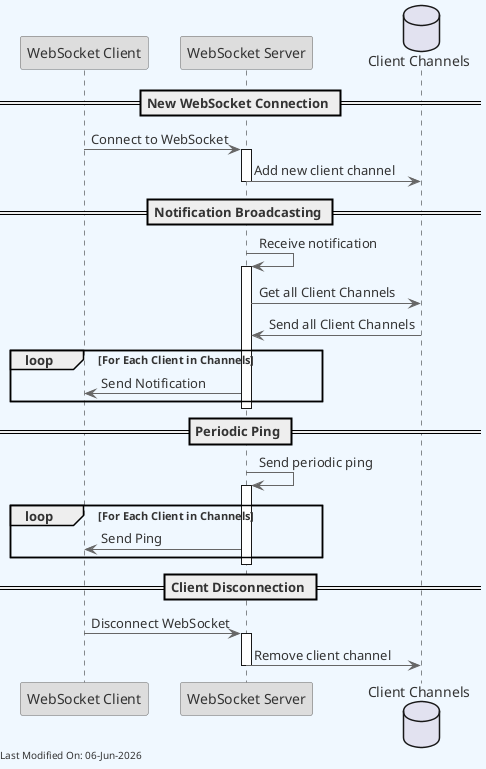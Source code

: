 @startuml
skinparam backgroundColor #F0F8FF
skinparam defaultFontColor #333333
skinparam arrowColor #666666

' Define borders for all elements
skinparam entity {
  BorderColor #666666
  BackgroundColor #DDDDDD
}

skinparam control {
  BorderColor #666666
  BackgroundColor #DDDDDD
}

skinparam participant {
  BorderColor #666666
  BackgroundColor #DDDDDD
}



participant "WebSocket Client" as Client
participant "WebSocket Server" as Server
database "Client Channels" as Channels

== New WebSocket Connection ==
Client -> Server: Connect to WebSocket
activate Server
Server -> Channels: Add new client channel
deactivate Server

== Notification Broadcasting ==
Server -> Server: Receive notification
activate Server
Server -> Channels: Get all Client Channels
Channels -> Server: Send all Client Channels

loop For Each Client in Channels
    Server -> Client: Send Notification
end
deactivate Server

== Periodic Ping ==
Server -> Server: Send periodic ping
activate Server
loop For Each Client in Channels
    Server -> Client: Send Ping
end
deactivate Server

== Client Disconnection ==
Client -> Server: Disconnect WebSocket
activate Server
Server -> Channels: Remove client channel
deactivate Server

left footer Last Modified On: %date("dd-MMM-yyyy")

@enduml

